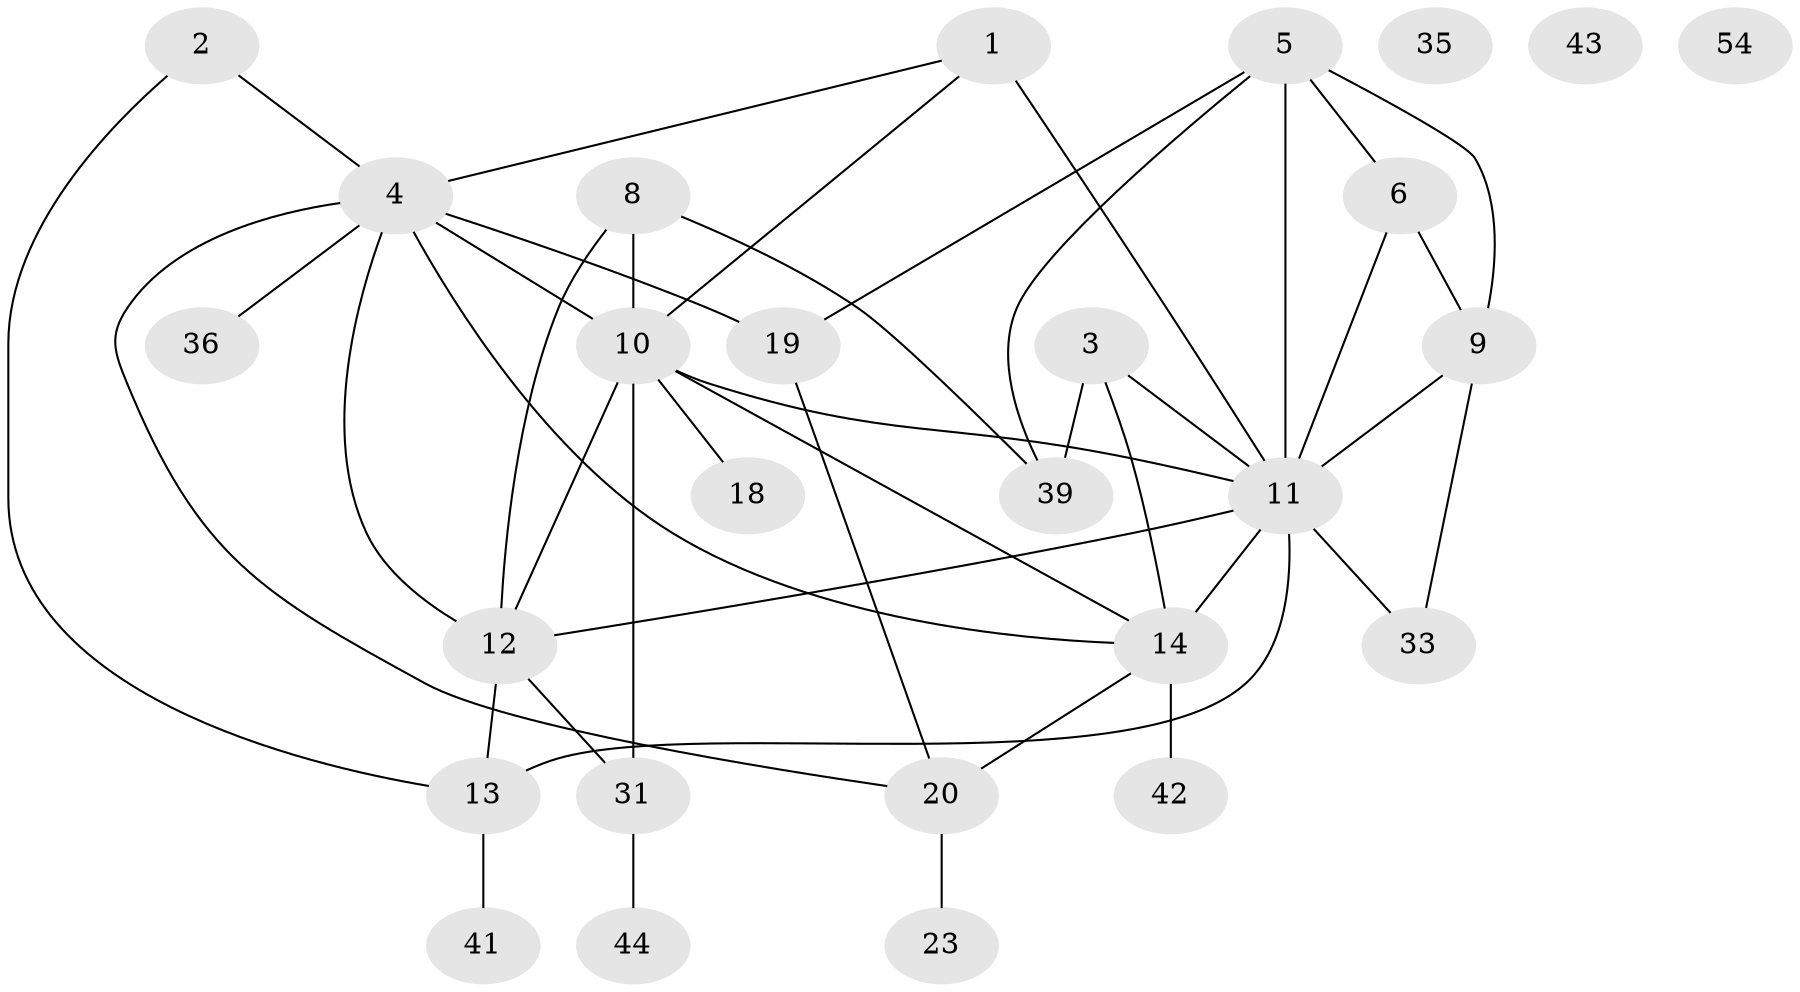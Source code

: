 // original degree distribution, {4: 0.2037037037037037, 2: 0.2037037037037037, 5: 0.09259259259259259, 3: 0.24074074074074073, 1: 0.14814814814814814, 6: 0.05555555555555555, 0: 0.05555555555555555}
// Generated by graph-tools (version 1.1) at 2025/12/03/09/25 04:12:58]
// undirected, 27 vertices, 43 edges
graph export_dot {
graph [start="1"]
  node [color=gray90,style=filled];
  1;
  2;
  3 [super="+38"];
  4 [super="+16+27"];
  5;
  6 [super="+7"];
  8 [super="+47"];
  9;
  10 [super="+52+29+17"];
  11 [super="+15"];
  12 [super="+26"];
  13 [super="+25"];
  14 [super="+24"];
  18;
  19 [super="+21"];
  20 [super="+45"];
  23;
  31;
  33;
  35;
  36;
  39;
  41;
  42 [super="+53"];
  43;
  44 [super="+50"];
  54;
  1 -- 4;
  1 -- 10;
  1 -- 11 [weight=2];
  2 -- 4;
  2 -- 13;
  3 -- 39;
  3 -- 14 [weight=2];
  3 -- 11;
  4 -- 20;
  4 -- 36;
  4 -- 12;
  4 -- 19;
  4 -- 14;
  4 -- 10;
  5 -- 9;
  5 -- 19;
  5 -- 39;
  5 -- 6;
  5 -- 11;
  6 -- 9;
  6 -- 11 [weight=2];
  8 -- 39;
  8 -- 12;
  8 -- 10 [weight=2];
  9 -- 33;
  9 -- 11;
  10 -- 31;
  10 -- 12;
  10 -- 14;
  10 -- 11;
  10 -- 18;
  11 -- 14 [weight=4];
  11 -- 33;
  11 -- 12;
  11 -- 13;
  12 -- 31;
  12 -- 13;
  13 -- 41;
  14 -- 20;
  14 -- 42;
  19 -- 20;
  20 -- 23;
  31 -- 44;
}
